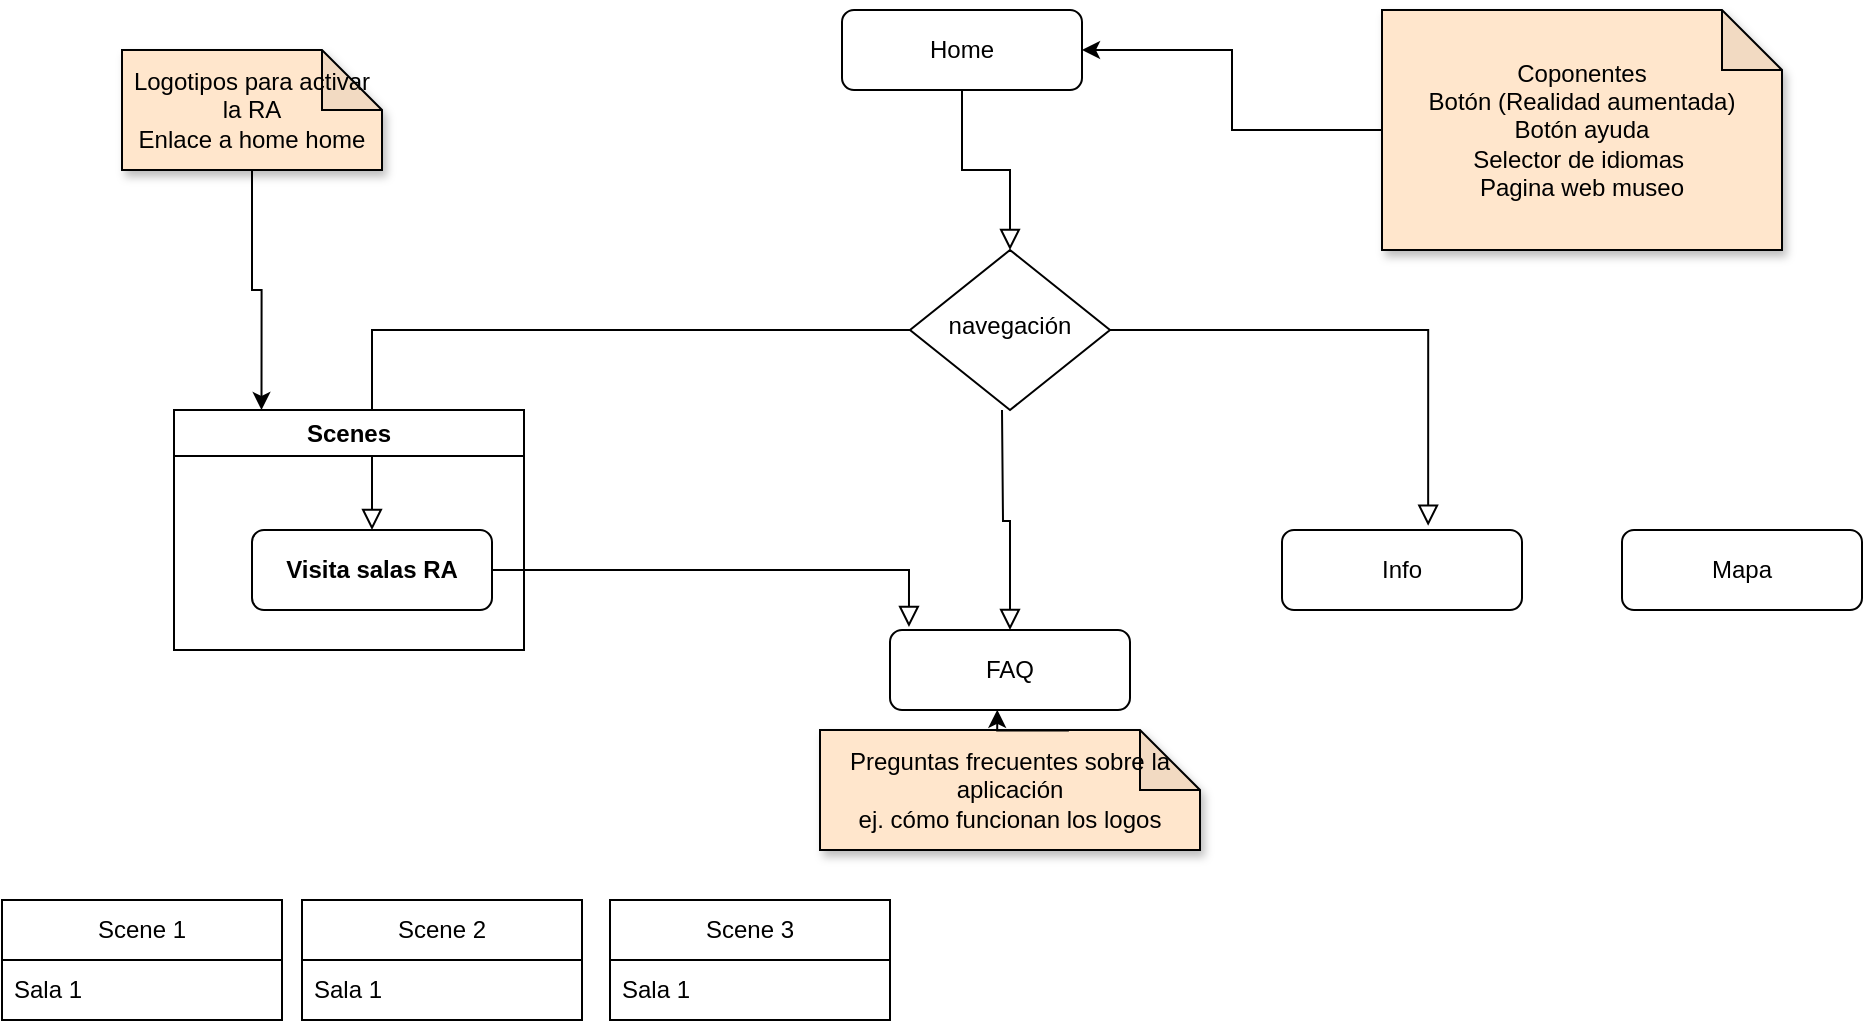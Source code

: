<mxfile version="24.2.2" type="github">
  <diagram id="C5RBs43oDa-KdzZeNtuy" name="Page-1">
    <mxGraphModel dx="2245" dy="756" grid="1" gridSize="10" guides="1" tooltips="1" connect="1" arrows="1" fold="1" page="1" pageScale="1" pageWidth="827" pageHeight="1169" math="0" shadow="0">
      <root>
        <mxCell id="WIyWlLk6GJQsqaUBKTNV-0" />
        <mxCell id="WIyWlLk6GJQsqaUBKTNV-1" parent="WIyWlLk6GJQsqaUBKTNV-0" />
        <mxCell id="WIyWlLk6GJQsqaUBKTNV-2" value="" style="rounded=0;html=1;jettySize=auto;orthogonalLoop=1;fontSize=11;endArrow=block;endFill=0;endSize=8;strokeWidth=1;shadow=0;labelBackgroundColor=none;edgeStyle=orthogonalEdgeStyle;exitX=0.5;exitY=1;exitDx=0;exitDy=0;" parent="WIyWlLk6GJQsqaUBKTNV-1" source="WIyWlLk6GJQsqaUBKTNV-3" target="WIyWlLk6GJQsqaUBKTNV-6" edge="1">
          <mxGeometry relative="1" as="geometry" />
        </mxCell>
        <mxCell id="WIyWlLk6GJQsqaUBKTNV-3" value="Home" style="rounded=1;whiteSpace=wrap;html=1;fontSize=12;glass=0;strokeWidth=1;shadow=0;" parent="WIyWlLk6GJQsqaUBKTNV-1" vertex="1">
          <mxGeometry x="280" y="20" width="120" height="40" as="geometry" />
        </mxCell>
        <mxCell id="WIyWlLk6GJQsqaUBKTNV-5" value="" style="edgeStyle=orthogonalEdgeStyle;rounded=0;html=1;jettySize=auto;orthogonalLoop=1;fontSize=11;endArrow=block;endFill=0;endSize=8;strokeWidth=1;shadow=0;labelBackgroundColor=none;" parent="WIyWlLk6GJQsqaUBKTNV-1" source="WIyWlLk6GJQsqaUBKTNV-6" target="WIyWlLk6GJQsqaUBKTNV-7" edge="1">
          <mxGeometry y="10" relative="1" as="geometry">
            <mxPoint as="offset" />
          </mxGeometry>
        </mxCell>
        <mxCell id="WIyWlLk6GJQsqaUBKTNV-6" value="navegación" style="rhombus;whiteSpace=wrap;html=1;shadow=0;fontFamily=Helvetica;fontSize=12;align=center;strokeWidth=1;spacing=6;spacingTop=-4;" parent="WIyWlLk6GJQsqaUBKTNV-1" vertex="1">
          <mxGeometry x="314" y="140" width="100" height="80" as="geometry" />
        </mxCell>
        <mxCell id="X4g_A170PTFHZr4frZIj-5" style="edgeStyle=orthogonalEdgeStyle;rounded=0;orthogonalLoop=1;jettySize=auto;html=1;exitX=0;exitY=0.5;exitDx=0;exitDy=0;exitPerimeter=0;" parent="WIyWlLk6GJQsqaUBKTNV-1" source="X4g_A170PTFHZr4frZIj-2" target="WIyWlLk6GJQsqaUBKTNV-3" edge="1">
          <mxGeometry relative="1" as="geometry" />
        </mxCell>
        <mxCell id="X4g_A170PTFHZr4frZIj-2" value="Coponentes&lt;div&gt;Botón (Realidad aumentada)&lt;/div&gt;&lt;div&gt;Botón ayuda&lt;/div&gt;&lt;div&gt;Selector de idiomas&amp;nbsp;&lt;/div&gt;&lt;div&gt;Pagina web museo&lt;/div&gt;" style="shape=note;whiteSpace=wrap;html=1;backgroundOutline=1;darkOpacity=0.05;shadow=1;fillColor=#FFE6CC;" parent="WIyWlLk6GJQsqaUBKTNV-1" vertex="1">
          <mxGeometry x="550" y="20" width="200" height="120" as="geometry" />
        </mxCell>
        <mxCell id="X4g_A170PTFHZr4frZIj-6" value="Logotipos para activar la RA&lt;div&gt;Enlace a home home&lt;/div&gt;" style="shape=note;whiteSpace=wrap;html=1;backgroundOutline=1;darkOpacity=0.05;shadow=1;fillColor=#FFE6CC;" parent="WIyWlLk6GJQsqaUBKTNV-1" vertex="1">
          <mxGeometry x="-80" y="40" width="130" height="60" as="geometry" />
        </mxCell>
        <mxCell id="X4g_A170PTFHZr4frZIj-7" style="edgeStyle=orthogonalEdgeStyle;rounded=0;orthogonalLoop=1;jettySize=auto;html=1;exitX=0.5;exitY=1;exitDx=0;exitDy=0;exitPerimeter=0;entryX=0.25;entryY=0;entryDx=0;entryDy=0;" parent="WIyWlLk6GJQsqaUBKTNV-1" target="-TLau0cZLRObbMOy_NG4-0" edge="1" source="X4g_A170PTFHZr4frZIj-6">
          <mxGeometry relative="1" as="geometry">
            <mxPoint x="37" y="380" as="sourcePoint" />
            <mxPoint x="-130" y="170" as="targetPoint" />
          </mxGeometry>
        </mxCell>
        <mxCell id="X4g_A170PTFHZr4frZIj-8" value="FAQ" style="rounded=1;whiteSpace=wrap;html=1;fontSize=12;glass=0;strokeWidth=1;shadow=0;" parent="WIyWlLk6GJQsqaUBKTNV-1" vertex="1">
          <mxGeometry x="304" y="330" width="120" height="40" as="geometry" />
        </mxCell>
        <mxCell id="X4g_A170PTFHZr4frZIj-9" value="Mapa" style="rounded=1;whiteSpace=wrap;html=1;fontSize=12;glass=0;strokeWidth=1;shadow=0;" parent="WIyWlLk6GJQsqaUBKTNV-1" vertex="1">
          <mxGeometry x="670" y="280" width="120" height="40" as="geometry" />
        </mxCell>
        <mxCell id="X4g_A170PTFHZr4frZIj-10" value="" style="edgeStyle=orthogonalEdgeStyle;rounded=0;html=1;jettySize=auto;orthogonalLoop=1;fontSize=11;endArrow=block;endFill=0;endSize=8;strokeWidth=1;shadow=0;labelBackgroundColor=none;entryX=0.5;entryY=0;entryDx=0;entryDy=0;" parent="WIyWlLk6GJQsqaUBKTNV-1" target="X4g_A170PTFHZr4frZIj-8" edge="1">
          <mxGeometry y="10" relative="1" as="geometry">
            <mxPoint as="offset" />
            <mxPoint x="360" y="220" as="sourcePoint" />
            <mxPoint x="70" y="270" as="targetPoint" />
          </mxGeometry>
        </mxCell>
        <mxCell id="X4g_A170PTFHZr4frZIj-11" value="Preguntas frecuentes sobre la aplicación&lt;div&gt;ej. cómo funcionan los logos&lt;/div&gt;" style="shape=note;whiteSpace=wrap;html=1;backgroundOutline=1;darkOpacity=0.05;shadow=1;fillColor=#FFE6CC;" parent="WIyWlLk6GJQsqaUBKTNV-1" vertex="1">
          <mxGeometry x="269" y="380" width="190" height="60" as="geometry" />
        </mxCell>
        <mxCell id="X4g_A170PTFHZr4frZIj-12" style="edgeStyle=orthogonalEdgeStyle;rounded=0;orthogonalLoop=1;jettySize=auto;html=1;entryX=0.447;entryY=0.997;entryDx=0;entryDy=0;entryPerimeter=0;exitX=0.655;exitY=0.004;exitDx=0;exitDy=0;exitPerimeter=0;" parent="WIyWlLk6GJQsqaUBKTNV-1" source="X4g_A170PTFHZr4frZIj-11" target="X4g_A170PTFHZr4frZIj-8" edge="1">
          <mxGeometry relative="1" as="geometry">
            <mxPoint x="47" y="390" as="sourcePoint" />
            <mxPoint x="57" y="311" as="targetPoint" />
          </mxGeometry>
        </mxCell>
        <mxCell id="X4g_A170PTFHZr4frZIj-14" value="" style="edgeStyle=orthogonalEdgeStyle;rounded=0;html=1;jettySize=auto;orthogonalLoop=1;fontSize=11;endArrow=block;endFill=0;endSize=8;strokeWidth=1;shadow=0;labelBackgroundColor=none;exitX=1;exitY=0.5;exitDx=0;exitDy=0;entryX=0.079;entryY=-0.037;entryDx=0;entryDy=0;entryPerimeter=0;" parent="WIyWlLk6GJQsqaUBKTNV-1" source="WIyWlLk6GJQsqaUBKTNV-7" target="X4g_A170PTFHZr4frZIj-8" edge="1">
          <mxGeometry y="10" relative="1" as="geometry">
            <mxPoint as="offset" />
            <mxPoint x="324" y="190" as="sourcePoint" />
            <mxPoint x="70" y="270" as="targetPoint" />
          </mxGeometry>
        </mxCell>
        <mxCell id="X4g_A170PTFHZr4frZIj-15" value="Info" style="rounded=1;whiteSpace=wrap;html=1;fontSize=12;glass=0;strokeWidth=1;shadow=0;" parent="WIyWlLk6GJQsqaUBKTNV-1" vertex="1">
          <mxGeometry x="500" y="280" width="120" height="40" as="geometry" />
        </mxCell>
        <mxCell id="X4g_A170PTFHZr4frZIj-16" value="" style="edgeStyle=orthogonalEdgeStyle;rounded=0;html=1;jettySize=auto;orthogonalLoop=1;fontSize=11;endArrow=block;endFill=0;endSize=8;strokeWidth=1;shadow=0;labelBackgroundColor=none;entryX=0.609;entryY=-0.054;entryDx=0;entryDy=0;exitX=1;exitY=0.5;exitDx=0;exitDy=0;entryPerimeter=0;" parent="WIyWlLk6GJQsqaUBKTNV-1" source="WIyWlLk6GJQsqaUBKTNV-6" target="X4g_A170PTFHZr4frZIj-15" edge="1">
          <mxGeometry y="10" relative="1" as="geometry">
            <mxPoint as="offset" />
            <mxPoint x="370" y="230" as="sourcePoint" />
            <mxPoint x="374" y="340" as="targetPoint" />
          </mxGeometry>
        </mxCell>
        <mxCell id="-TLau0cZLRObbMOy_NG4-0" value="Scenes" style="swimlane;whiteSpace=wrap;html=1;" vertex="1" parent="WIyWlLk6GJQsqaUBKTNV-1">
          <mxGeometry x="-54" y="220" width="175" height="120" as="geometry">
            <mxRectangle x="100" y="450" width="120" height="30" as="alternateBounds" />
          </mxGeometry>
        </mxCell>
        <mxCell id="WIyWlLk6GJQsqaUBKTNV-7" value="&lt;span style=&quot;font-weight: 700;&quot;&gt;Visita salas RA&lt;/span&gt;" style="rounded=1;whiteSpace=wrap;html=1;fontSize=12;glass=0;strokeWidth=1;shadow=0;" parent="WIyWlLk6GJQsqaUBKTNV-1" vertex="1">
          <mxGeometry x="-15" y="280" width="120" height="40" as="geometry" />
        </mxCell>
        <mxCell id="-TLau0cZLRObbMOy_NG4-1" value="Scene 1" style="swimlane;fontStyle=0;childLayout=stackLayout;horizontal=1;startSize=30;horizontalStack=0;resizeParent=1;resizeParentMax=0;resizeLast=0;collapsible=1;marginBottom=0;whiteSpace=wrap;html=1;" vertex="1" parent="WIyWlLk6GJQsqaUBKTNV-1">
          <mxGeometry x="-140" y="465" width="140" height="60" as="geometry" />
        </mxCell>
        <mxCell id="-TLau0cZLRObbMOy_NG4-3" value="Sala 1" style="text;strokeColor=none;fillColor=none;align=left;verticalAlign=middle;spacingLeft=4;spacingRight=4;overflow=hidden;points=[[0,0.5],[1,0.5]];portConstraint=eastwest;rotatable=0;whiteSpace=wrap;html=1;" vertex="1" parent="-TLau0cZLRObbMOy_NG4-1">
          <mxGeometry y="30" width="140" height="30" as="geometry" />
        </mxCell>
        <mxCell id="-TLau0cZLRObbMOy_NG4-5" value="Scene 2" style="swimlane;fontStyle=0;childLayout=stackLayout;horizontal=1;startSize=30;horizontalStack=0;resizeParent=1;resizeParentMax=0;resizeLast=0;collapsible=1;marginBottom=0;whiteSpace=wrap;html=1;" vertex="1" parent="WIyWlLk6GJQsqaUBKTNV-1">
          <mxGeometry x="10" y="465" width="140" height="60" as="geometry" />
        </mxCell>
        <mxCell id="-TLau0cZLRObbMOy_NG4-6" value="Sala 1" style="text;strokeColor=none;fillColor=none;align=left;verticalAlign=middle;spacingLeft=4;spacingRight=4;overflow=hidden;points=[[0,0.5],[1,0.5]];portConstraint=eastwest;rotatable=0;whiteSpace=wrap;html=1;" vertex="1" parent="-TLau0cZLRObbMOy_NG4-5">
          <mxGeometry y="30" width="140" height="30" as="geometry" />
        </mxCell>
        <mxCell id="-TLau0cZLRObbMOy_NG4-7" value="Scene 3" style="swimlane;fontStyle=0;childLayout=stackLayout;horizontal=1;startSize=30;horizontalStack=0;resizeParent=1;resizeParentMax=0;resizeLast=0;collapsible=1;marginBottom=0;whiteSpace=wrap;html=1;" vertex="1" parent="WIyWlLk6GJQsqaUBKTNV-1">
          <mxGeometry x="164" y="465" width="140" height="60" as="geometry" />
        </mxCell>
        <mxCell id="-TLau0cZLRObbMOy_NG4-8" value="Sala 1" style="text;strokeColor=none;fillColor=none;align=left;verticalAlign=middle;spacingLeft=4;spacingRight=4;overflow=hidden;points=[[0,0.5],[1,0.5]];portConstraint=eastwest;rotatable=0;whiteSpace=wrap;html=1;" vertex="1" parent="-TLau0cZLRObbMOy_NG4-7">
          <mxGeometry y="30" width="140" height="30" as="geometry" />
        </mxCell>
      </root>
    </mxGraphModel>
  </diagram>
</mxfile>
